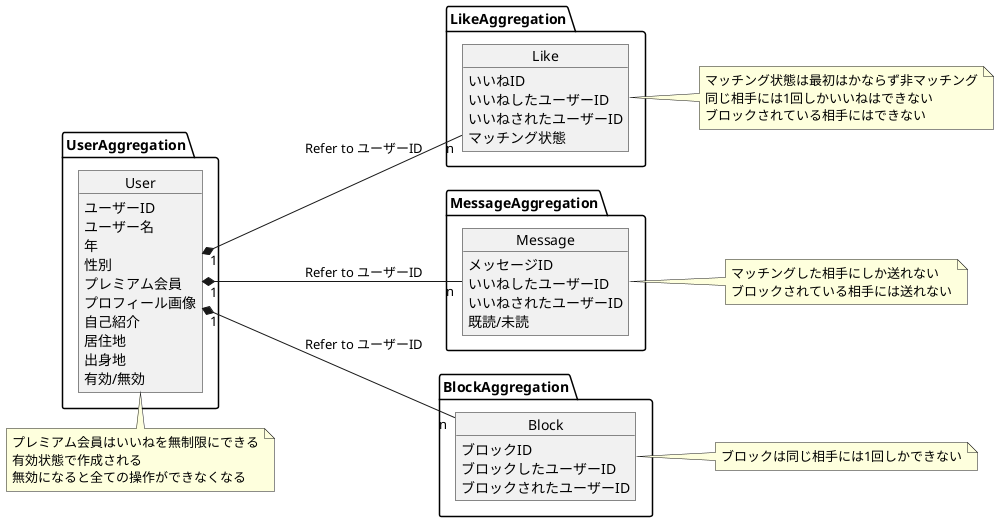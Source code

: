 @startuml
left to right direction
package UserAggregation {
    object User {
        ユーザーID
        ユーザー名
        年
        性別
        プレミアム会員
        プロフィール画像
        自己紹介
        居住地
        出身地
        有効/無効
    }
}

package LikeAggregation {
    object Like {
        いいねID
        いいねしたユーザーID
        いいねされたユーザーID
        マッチング状態
    }
}

package MessageAggregation {
    object Message {
        メッセージID
        いいねしたユーザーID
        いいねされたユーザーID
        既読/未読
    }
}

package BlockAggregation {
    object Block{
        ブロックID
        ブロックしたユーザーID
        ブロックされたユーザーID
    }
}

User "1" *-- "n" Like:Refer to ユーザーID
User "1" *-- "n" Message:Refer to ユーザーID
User "1" *-- "n" Block:Refer to ユーザーID

note top of User
プレミアム会員はいいねを無制限にできる
有効状態で作成される
無効になると全ての操作ができなくなる
end note

note right of Like
マッチング状態は最初はかならず非マッチング
同じ相手には1回しかいいねはできない
ブロックされている相手にはできない
end note

note right of Message
マッチングした相手にしか送れない
ブロックされている相手には送れない
end note

note right of Block
ブロックは同じ相手には1回しかできない
end note

@enduml